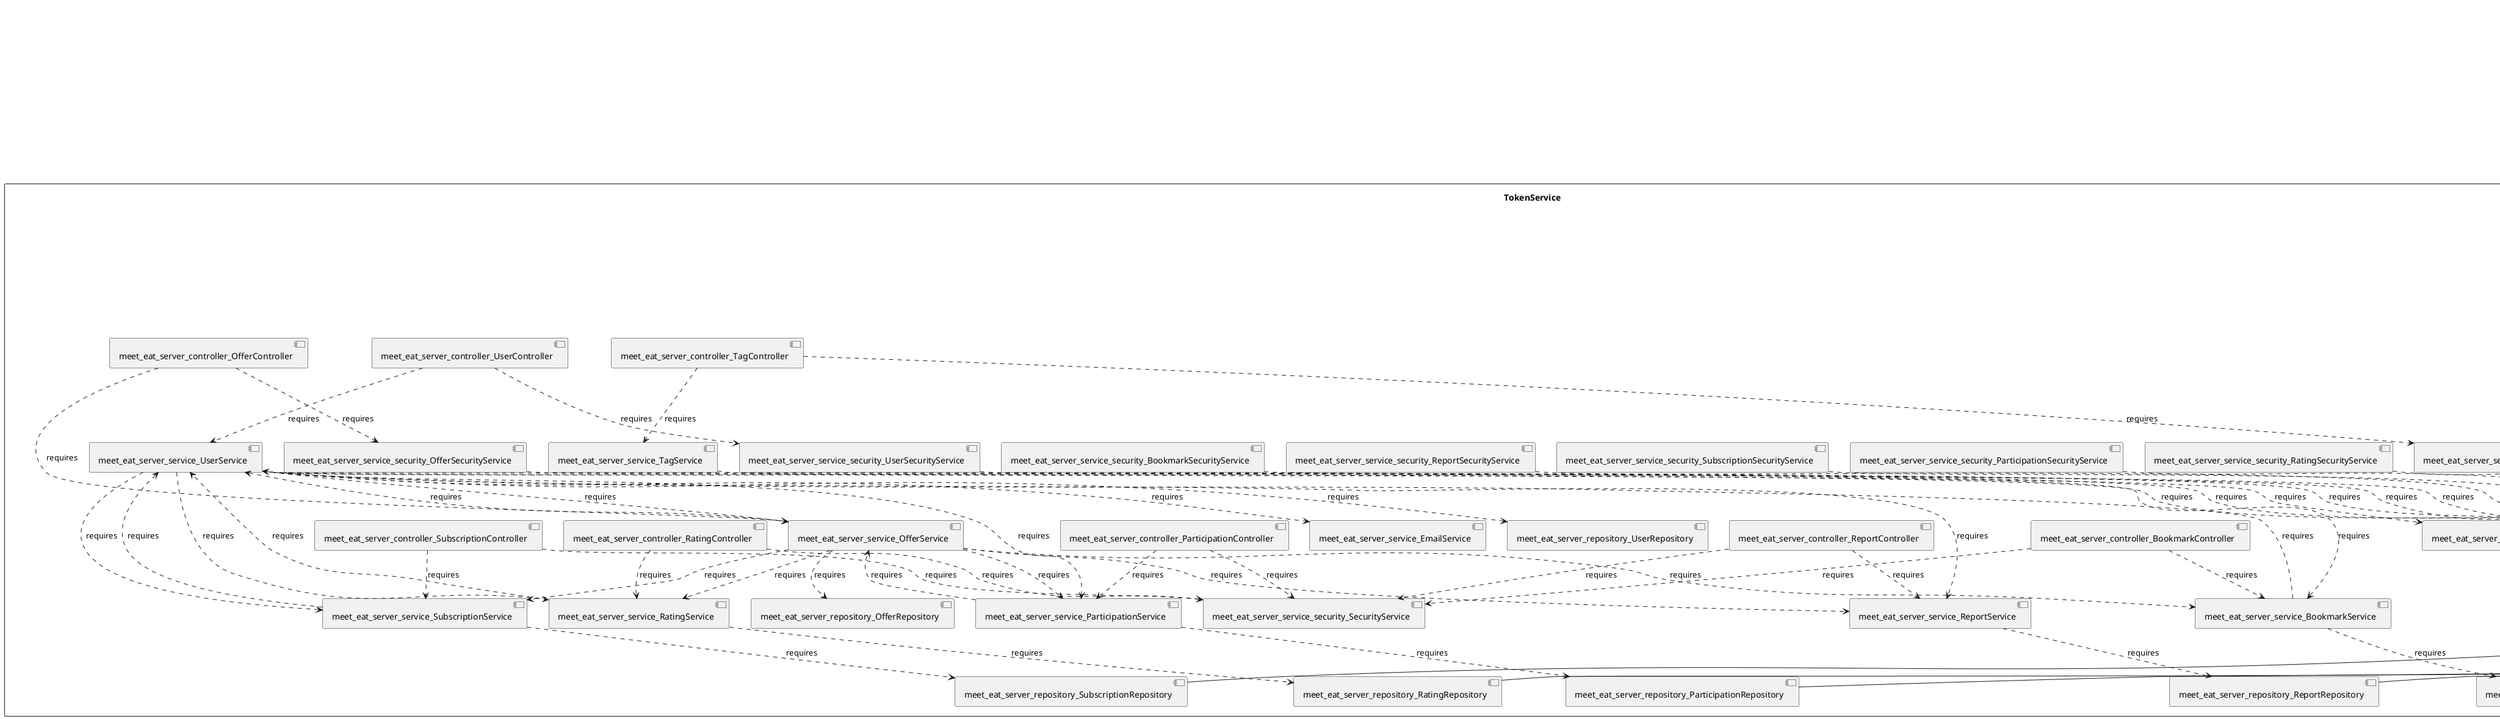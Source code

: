 @startuml
skinparam fixCircleLabelOverlapping true
skinparam componentStyle uml2
component "EntityController\n\n\n\n\n\n" {
[meet_eat_server_controller_EntityController]
}
component "EntityService\n\n\n\n\n\n" {
[meet_eat_server_service_EntityService]
}
component "TokenService\n\n\n\n\n\n" {
[meet_eat_server_service_EmailService]
[meet_eat_server_repository_TokenRepository]
[meet_eat_server_service_BookmarkService]
[meet_eat_server_service_ReportService]
[meet_eat_server_repository_OfferRepository]
[meet_eat_server_controller_RatingController]
[meet_eat_server_service_security_RatingSecurityService]
[meet_eat_server_repository_SubscriptionRepository]
[meet_eat_server_controller_BookmarkController]
[meet_eat_server_service_security_OfferSecurityService]
[meet_eat_server_service_security_ParticipationSecurityService]
[meet_eat_server_service_OfferService]
[meet_eat_server_service_TokenService]
[meet_eat_server_repository_RatingRepository]
[meet_eat_server_repository_ParticipationRepository]
[meet_eat_server_service_SubscriptionService]
[meet_eat_server_service_security_SubscriptionSecurityService]
[meet_eat_server_controller_SubscriptionController]
[meet_eat_server_repository_ReportRepository]
[meet_eat_server_service_security_SecurityService]
[meet_eat_server_service_security_TokenSecurityService]
[meet_eat_server_controller_ParticipationController]
[meet_eat_server_repository_BookmarkRepository]
[meet_eat_server_service_security_ReportSecurityService]
[meet_eat_server_controller_UserController]
[meet_eat_server_service_RatingService]
[meet_eat_server_controller_TokenController]
[meet_eat_server_controller_OfferController]
[meet_eat_server_repository_UserRepository]
[meet_eat_server_service_TagService]
[meet_eat_server_service_security_TagSecurityService]
[meet_eat_server_service_security_UserSecurityService]
[meet_eat_server_controller_ReportController]
[meet_eat_server_repository_TagRepository]
[meet_eat_server_controller_TagController]
[meet_eat_server_service_ParticipationService]
[meet_eat_server_service_UserService]
[meet_eat_server_service_security_BookmarkSecurityService]
portin " " as TokenService_requires_meet_eat_server_repository_EntityRelationRepository
[meet_eat_server_service_security_BookmarkSecurityService]..>[meet_eat_server_service_TokenService] : requires
[meet_eat_server_service_OfferService]..>[meet_eat_server_service_SubscriptionService] : requires
[meet_eat_server_controller_TokenController]..>[meet_eat_server_service_security_TokenSecurityService] : requires
[meet_eat_server_service_ParticipationService]..>[meet_eat_server_repository_ParticipationRepository] : requires
[meet_eat_server_controller_TagController]..>[meet_eat_server_service_TagService] : requires
[meet_eat_server_service_UserService]..>[meet_eat_server_service_OfferService] : requires
[meet_eat_server_service_ReportService]..>[meet_eat_server_repository_ReportRepository] : requires
[meet_eat_server_controller_ReportController]..>[meet_eat_server_service_security_SecurityService] : requires
[meet_eat_server_service_OfferService]..>[meet_eat_server_service_RatingService] : requires
[meet_eat_server_controller_TokenController]..>[meet_eat_server_service_TokenService] : requires
[meet_eat_server_service_OfferService]..>[meet_eat_server_service_ReportService] : requires
[meet_eat_server_service_UserService]..>[meet_eat_server_repository_UserRepository] : requires
[meet_eat_server_controller_OfferController]..>[meet_eat_server_service_security_OfferSecurityService] : requires
[meet_eat_server_service_OfferService]..>[meet_eat_server_service_ParticipationService] : requires
[meet_eat_server_controller_OfferController]..>[meet_eat_server_service_OfferService] : requires
[meet_eat_server_service_security_ParticipationSecurityService]..>[meet_eat_server_service_TokenService] : requires
[meet_eat_server_controller_ReportController]..>[meet_eat_server_service_ReportService] : requires
[meet_eat_server_controller_RatingController]..>[meet_eat_server_service_security_SecurityService] : requires
[meet_eat_server_service_BookmarkService]..>[meet_eat_server_repository_BookmarkRepository] : requires
[meet_eat_server_service_TagService]..>[meet_eat_server_repository_TagRepository] : requires
[meet_eat_server_service_UserService]..>[meet_eat_server_service_ParticipationService] : requires
[meet_eat_server_service_SubscriptionService]..>[meet_eat_server_service_UserService] : requires
[meet_eat_server_service_security_SubscriptionSecurityService]..>[meet_eat_server_service_TokenService] : requires
[meet_eat_server_service_OfferService]..>[meet_eat_server_service_UserService] : requires
[meet_eat_server_service_OfferService]..>[meet_eat_server_repository_OfferRepository] : requires
[meet_eat_server_service_UserService]..>[meet_eat_server_service_ReportService] : requires
[meet_eat_server_service_security_TokenSecurityService]..>[meet_eat_server_service_TokenService] : requires
[meet_eat_server_controller_SubscriptionController]..>[meet_eat_server_service_security_SecurityService] : requires
[meet_eat_server_service_security_UserSecurityService]..>[meet_eat_server_service_TokenService] : requires
[meet_eat_server_controller_ParticipationController]..>[meet_eat_server_service_security_SecurityService] : requires
[meet_eat_server_service_TokenService]..>[meet_eat_server_repository_TokenRepository] : requires
[meet_eat_server_service_security_ReportSecurityService]..>[meet_eat_server_service_TokenService] : requires
[meet_eat_server_service_ParticipationService]..>[meet_eat_server_service_OfferService] : requires
[meet_eat_server_service_TokenService]..>[meet_eat_server_service_UserService] : requires
[meet_eat_server_service_UserService]..>[meet_eat_server_service_BookmarkService] : requires
[meet_eat_server_service_SubscriptionService]..>[meet_eat_server_repository_SubscriptionRepository] : requires
[meet_eat_server_service_security_RatingSecurityService]..>[meet_eat_server_service_TokenService] : requires
[meet_eat_server_service_security_TagSecurityService]..>[meet_eat_server_service_TokenService] : requires
[meet_eat_server_controller_ParticipationController]..>[meet_eat_server_service_ParticipationService] : requires
[meet_eat_server_controller_UserController]..>[meet_eat_server_service_security_UserSecurityService] : requires
[meet_eat_server_controller_BookmarkController]..>[meet_eat_server_service_BookmarkService] : requires
[meet_eat_server_controller_BookmarkController]..>[meet_eat_server_service_security_SecurityService] : requires
[meet_eat_server_controller_SubscriptionController]..>[meet_eat_server_service_SubscriptionService] : requires
[meet_eat_server_service_RatingService]..>[meet_eat_server_repository_RatingRepository] : requires
[meet_eat_server_controller_RatingController]..>[meet_eat_server_service_RatingService] : requires
[meet_eat_server_service_UserService]..>[meet_eat_server_service_TokenService] : requires
[meet_eat_server_service_OfferService]..>[meet_eat_server_service_BookmarkService] : requires
[meet_eat_server_service_BookmarkService]..>[meet_eat_server_service_UserService] : requires
[meet_eat_server_service_UserService]..>[meet_eat_server_service_SubscriptionService] : requires
[meet_eat_server_controller_TagController]..>[meet_eat_server_service_security_TagSecurityService] : requires
[meet_eat_server_service_security_OfferSecurityService]..>[meet_eat_server_service_TokenService] : requires
[meet_eat_server_service_UserService]..>[meet_eat_server_service_RatingService] : requires
[meet_eat_server_service_UserService]..>[meet_eat_server_service_EmailService] : requires
[meet_eat_server_controller_UserController]..>[meet_eat_server_service_UserService] : requires
[meet_eat_server_service_RatingService]..>[meet_eat_server_service_UserService] : requires
"TokenService_requires_meet_eat_server_repository_EntityRelationRepository"--[meet_eat_server_repository_ParticipationRepository]
"TokenService_requires_meet_eat_server_repository_EntityRelationRepository"--[meet_eat_server_repository_BookmarkRepository]
"TokenService_requires_meet_eat_server_repository_EntityRelationRepository"--[meet_eat_server_repository_RatingRepository]
"TokenService_requires_meet_eat_server_repository_EntityRelationRepository"--[meet_eat_server_repository_ReportRepository]
"TokenService_requires_meet_eat_server_repository_EntityRelationRepository"--[meet_eat_server_repository_SubscriptionRepository]
}
interface "meet_eat_server_repository_EntityRelationRepository" as interface.meet_eat_server_repository_EntityRelationRepository
interface.meet_eat_server_repository_EntityRelationRepository--"TokenService_requires_meet_eat_server_repository_EntityRelationRepository"
interface "K" as interface.K
interface.K--[K_Provider]
interface "meet_eat_server_service_JavaMailSender" as interface.meet_eat_server_service_JavaMailSender
interface.meet_eat_server_service_JavaMailSender--[meet_eat_server_service_JavaMailSender_Provider]

@enduml
